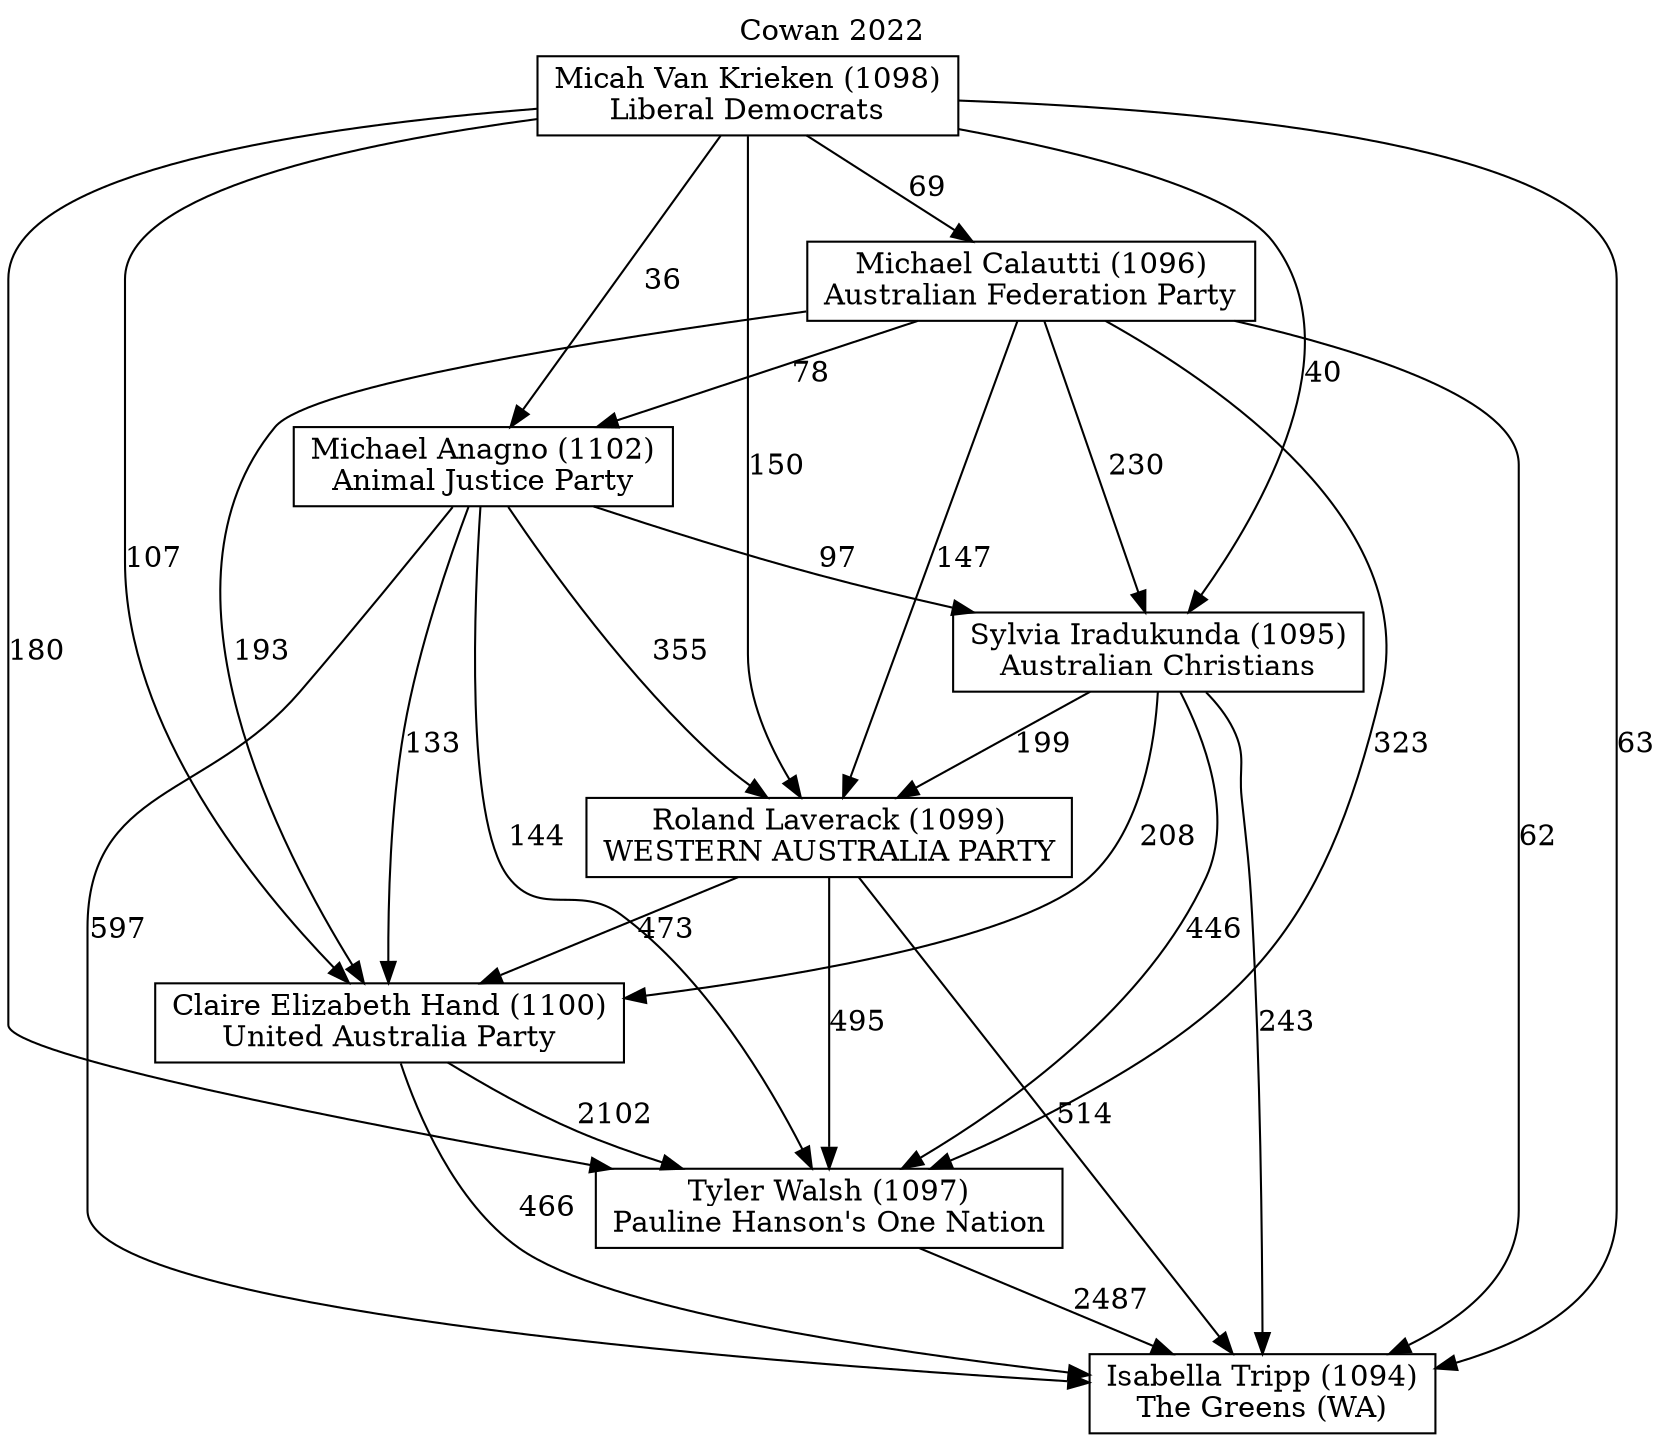 // House preference flow
digraph "Isabella Tripp (1094)_Cowan_2022" {
	graph [label="Cowan 2022" labelloc=t mclimit=10]
	node [shape=box]
	"Michael Calautti (1096)" [label="Michael Calautti (1096)
Australian Federation Party"]
	"Roland Laverack (1099)" [label="Roland Laverack (1099)
WESTERN AUSTRALIA PARTY"]
	"Sylvia Iradukunda (1095)" [label="Sylvia Iradukunda (1095)
Australian Christians"]
	"Michael Anagno (1102)" [label="Michael Anagno (1102)
Animal Justice Party"]
	"Tyler Walsh (1097)" [label="Tyler Walsh (1097)
Pauline Hanson's One Nation"]
	"Claire Elizabeth Hand (1100)" [label="Claire Elizabeth Hand (1100)
United Australia Party"]
	"Isabella Tripp (1094)" [label="Isabella Tripp (1094)
The Greens (WA)"]
	"Micah Van Krieken (1098)" [label="Micah Van Krieken (1098)
Liberal Democrats"]
	"Michael Calautti (1096)" -> "Isabella Tripp (1094)" [label=62]
	"Claire Elizabeth Hand (1100)" -> "Tyler Walsh (1097)" [label=2102]
	"Michael Calautti (1096)" -> "Michael Anagno (1102)" [label=78]
	"Roland Laverack (1099)" -> "Isabella Tripp (1094)" [label=514]
	"Roland Laverack (1099)" -> "Tyler Walsh (1097)" [label=495]
	"Sylvia Iradukunda (1095)" -> "Claire Elizabeth Hand (1100)" [label=208]
	"Michael Anagno (1102)" -> "Isabella Tripp (1094)" [label=597]
	"Roland Laverack (1099)" -> "Claire Elizabeth Hand (1100)" [label=473]
	"Micah Van Krieken (1098)" -> "Sylvia Iradukunda (1095)" [label=40]
	"Sylvia Iradukunda (1095)" -> "Tyler Walsh (1097)" [label=446]
	"Claire Elizabeth Hand (1100)" -> "Isabella Tripp (1094)" [label=466]
	"Michael Calautti (1096)" -> "Claire Elizabeth Hand (1100)" [label=193]
	"Micah Van Krieken (1098)" -> "Tyler Walsh (1097)" [label=180]
	"Tyler Walsh (1097)" -> "Isabella Tripp (1094)" [label=2487]
	"Micah Van Krieken (1098)" -> "Michael Calautti (1096)" [label=69]
	"Michael Calautti (1096)" -> "Roland Laverack (1099)" [label=147]
	"Micah Van Krieken (1098)" -> "Roland Laverack (1099)" [label=150]
	"Michael Anagno (1102)" -> "Tyler Walsh (1097)" [label=144]
	"Micah Van Krieken (1098)" -> "Michael Anagno (1102)" [label=36]
	"Michael Calautti (1096)" -> "Tyler Walsh (1097)" [label=323]
	"Michael Anagno (1102)" -> "Claire Elizabeth Hand (1100)" [label=133]
	"Micah Van Krieken (1098)" -> "Isabella Tripp (1094)" [label=63]
	"Sylvia Iradukunda (1095)" -> "Roland Laverack (1099)" [label=199]
	"Micah Van Krieken (1098)" -> "Claire Elizabeth Hand (1100)" [label=107]
	"Sylvia Iradukunda (1095)" -> "Isabella Tripp (1094)" [label=243]
	"Michael Anagno (1102)" -> "Roland Laverack (1099)" [label=355]
	"Michael Calautti (1096)" -> "Sylvia Iradukunda (1095)" [label=230]
	"Michael Anagno (1102)" -> "Sylvia Iradukunda (1095)" [label=97]
}
